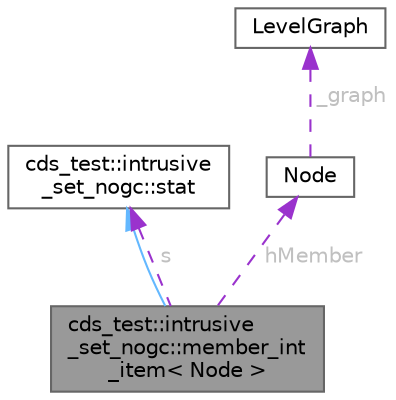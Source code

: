 digraph "cds_test::intrusive_set_nogc::member_int_item&lt; Node &gt;"
{
 // LATEX_PDF_SIZE
  bgcolor="transparent";
  edge [fontname=Helvetica,fontsize=10,labelfontname=Helvetica,labelfontsize=10];
  node [fontname=Helvetica,fontsize=10,shape=box,height=0.2,width=0.4];
  Node1 [id="Node000001",label="cds_test::intrusive\l_set_nogc::member_int\l_item\< Node \>",height=0.2,width=0.4,color="gray40", fillcolor="grey60", style="filled", fontcolor="black",tooltip=" "];
  Node2 -> Node1 [id="edge5_Node000001_Node000002",dir="back",color="steelblue1",style="solid",tooltip=" "];
  Node2 [id="Node000002",label="cds_test::intrusive\l_set_nogc::stat",height=0.2,width=0.4,color="gray40", fillcolor="white", style="filled",URL="$structcds__test_1_1intrusive__set__nogc_1_1stat.html",tooltip=" "];
  Node3 -> Node1 [id="edge6_Node000001_Node000003",dir="back",color="darkorchid3",style="dashed",tooltip=" ",label=" hMember",fontcolor="grey" ];
  Node3 [id="Node000003",label="Node",height=0.2,width=0.4,color="gray40", fillcolor="white", style="filled",URL="$class_node.html",tooltip=" "];
  Node4 -> Node3 [id="edge7_Node000003_Node000004",dir="back",color="darkorchid3",style="dashed",tooltip=" ",label=" _graph",fontcolor="grey" ];
  Node4 [id="Node000004",label="LevelGraph",height=0.2,width=0.4,color="gray40", fillcolor="white", style="filled",URL="$class_level_graph.html",tooltip=" "];
  Node2 -> Node1 [id="edge8_Node000001_Node000002",dir="back",color="darkorchid3",style="dashed",tooltip=" ",label=" s",fontcolor="grey" ];
}
